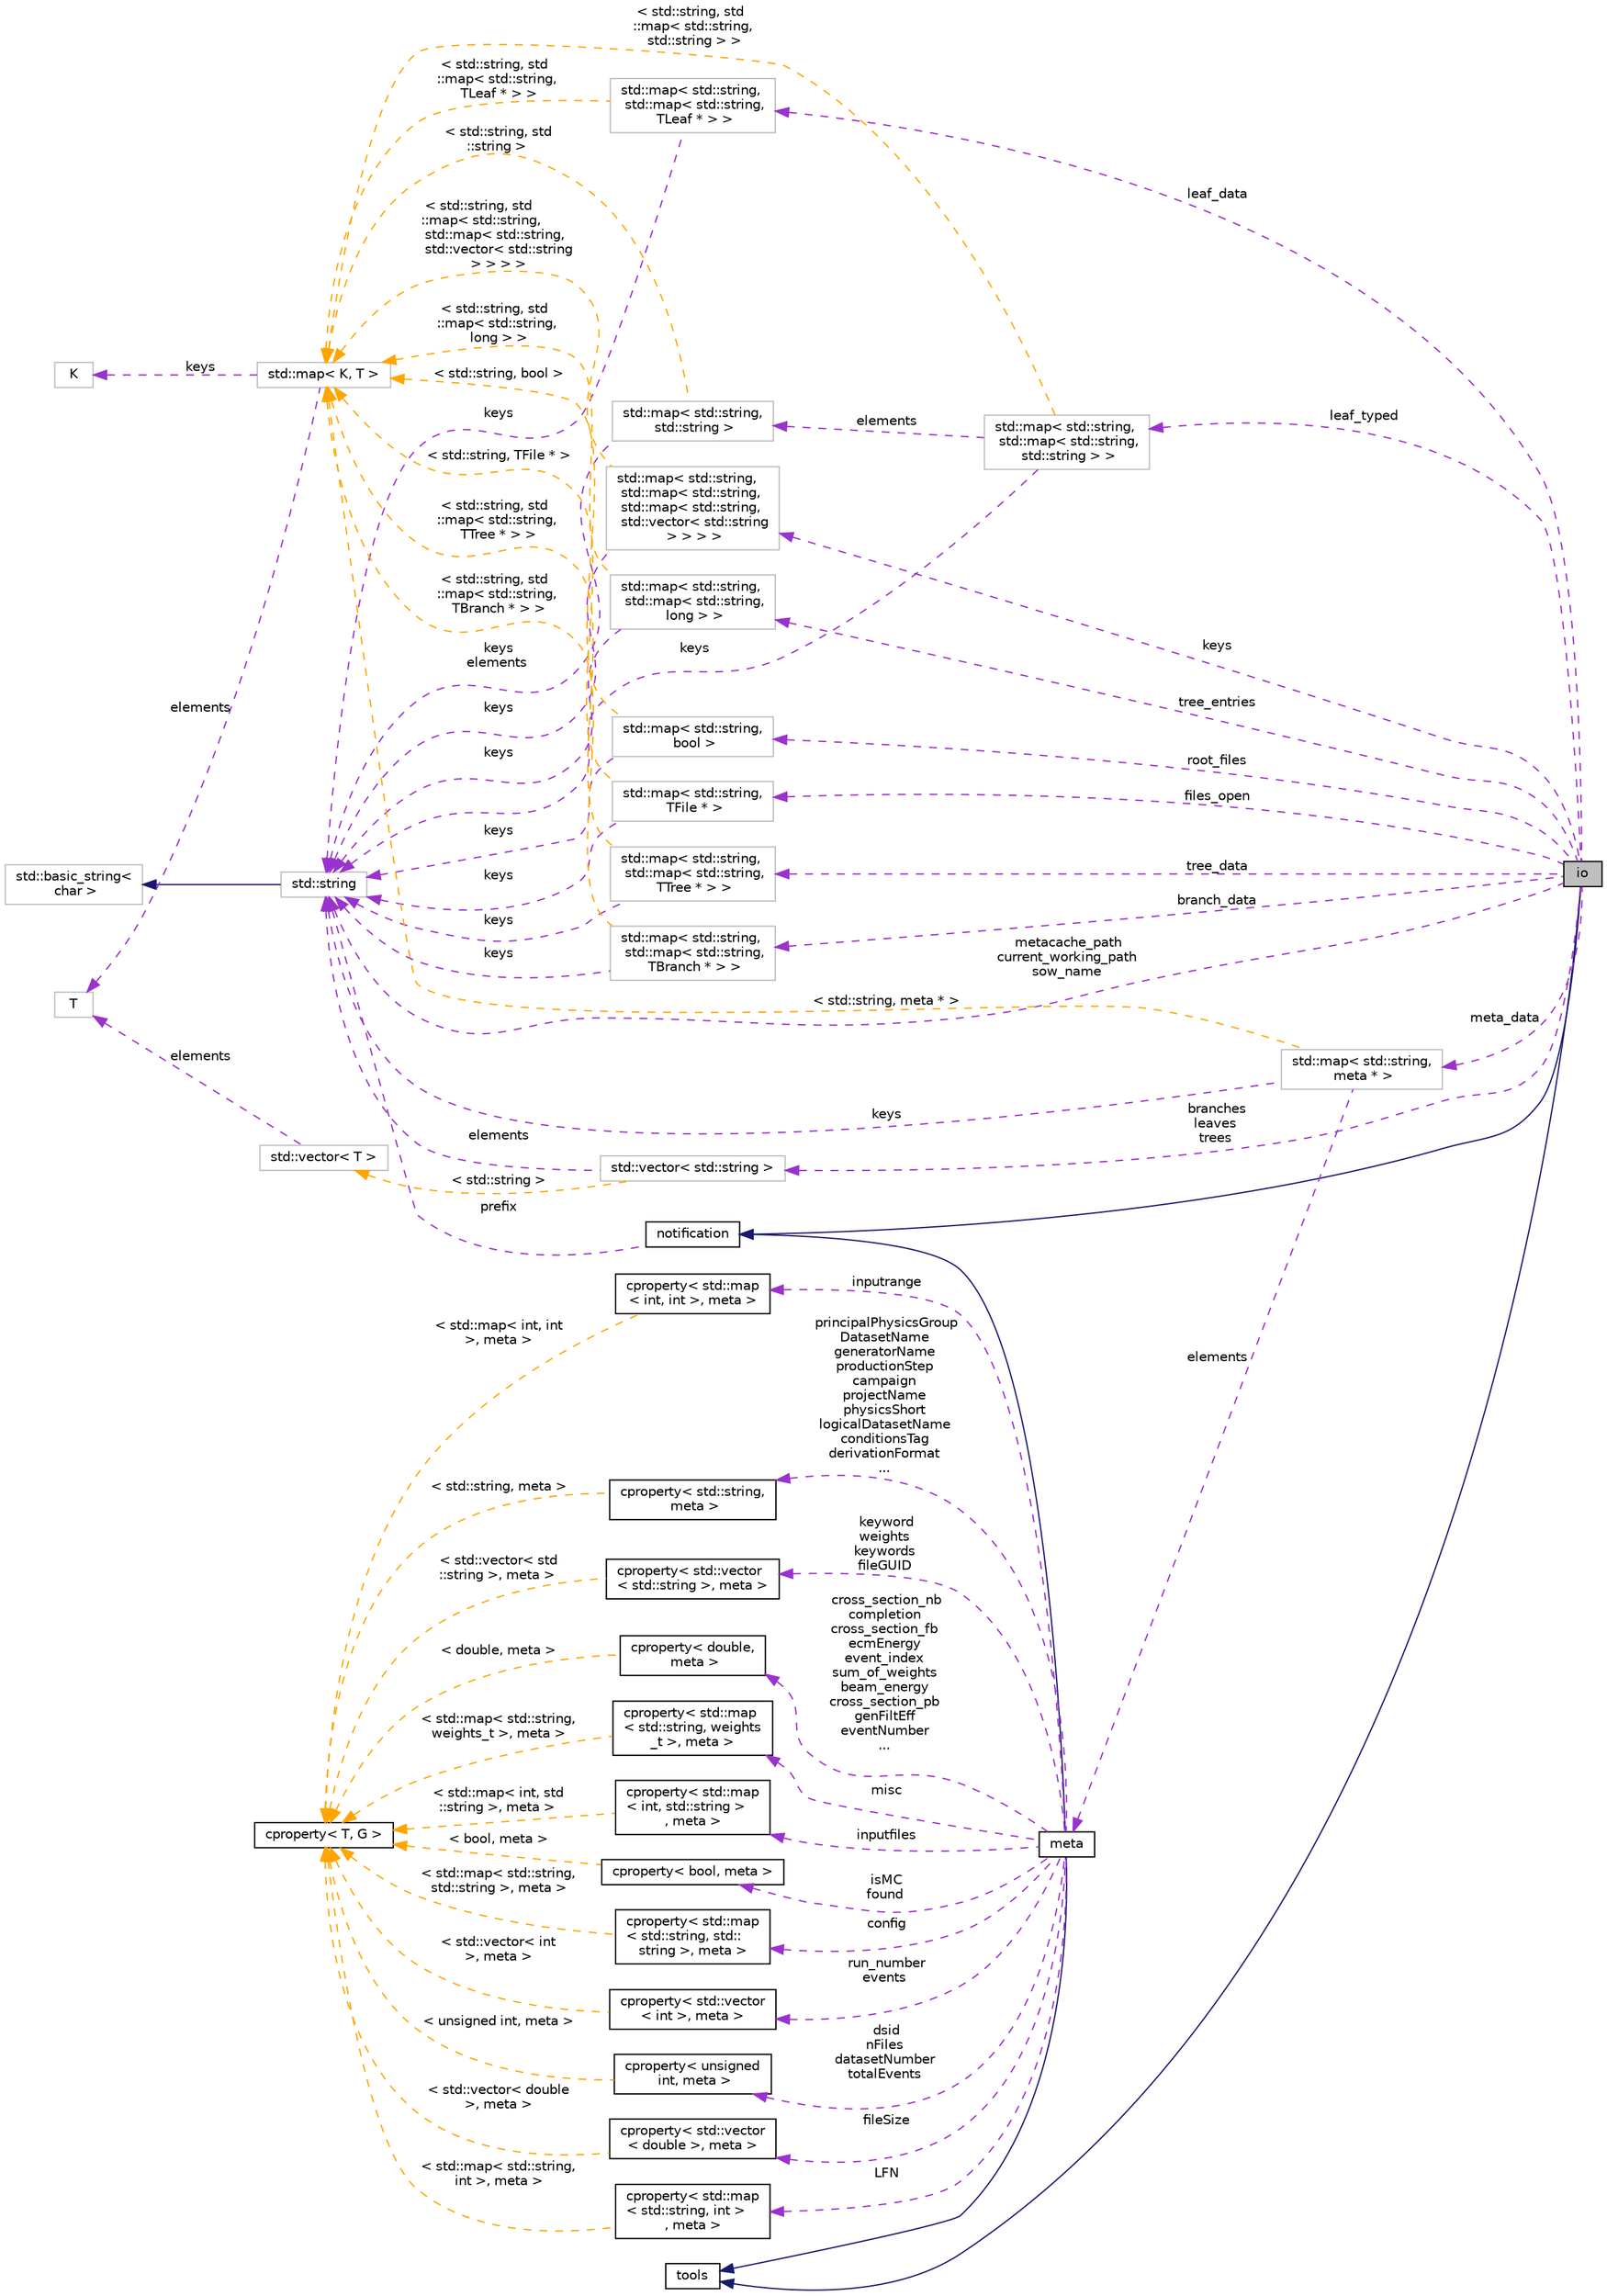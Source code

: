 digraph "io"
{
 // INTERACTIVE_SVG=YES
 // LATEX_PDF_SIZE
  edge [fontname="Helvetica",fontsize="10",labelfontname="Helvetica",labelfontsize="10"];
  node [fontname="Helvetica",fontsize="10",shape=record];
  rankdir="LR";
  Node1 [label="io",height=0.2,width=0.4,color="black", fillcolor="grey75", style="filled", fontcolor="black",tooltip="< Inherits from the notification class for logging capabilities."];
  Node2 -> Node1 [dir="back",color="midnightblue",fontsize="10",style="solid",fontname="Helvetica"];
  Node2 [label="tools",height=0.2,width=0.4,color="black", fillcolor="white", style="filled",URL="$classtools.html",tooltip="Provides a wide range of utility functions used throughout the framework."];
  Node3 -> Node1 [dir="back",color="midnightblue",fontsize="10",style="solid",fontname="Helvetica"];
  Node3 [label="notification",height=0.2,width=0.4,color="black", fillcolor="white", style="filled",URL="$classnotification.html",tooltip="Provides logging and messaging functionality with various severity levels."];
  Node4 -> Node3 [dir="back",color="darkorchid3",fontsize="10",style="dashed",label=" prefix" ,fontname="Helvetica"];
  Node4 [label="std::string",height=0.2,width=0.4,color="grey75", fillcolor="white", style="filled",tooltip="STL class."];
  Node5 -> Node4 [dir="back",color="midnightblue",fontsize="10",style="solid",fontname="Helvetica"];
  Node5 [label="std::basic_string\<\l char \>",height=0.2,width=0.4,color="grey75", fillcolor="white", style="filled",tooltip="STL class."];
  Node6 -> Node1 [dir="back",color="darkorchid3",fontsize="10",style="dashed",label=" keys" ,fontname="Helvetica"];
  Node6 [label="std::map\< std::string,\l std::map\< std::string,\l std::map\< std::string,\l std::vector\< std::string\l \> \> \> \>",height=0.2,width=0.4,color="grey75", fillcolor="white", style="filled",tooltip=" "];
  Node4 -> Node6 [dir="back",color="darkorchid3",fontsize="10",style="dashed",label=" keys" ,fontname="Helvetica"];
  Node7 -> Node6 [dir="back",color="orange",fontsize="10",style="dashed",label=" \< std::string, std\l::map\< std::string,\l std::map\< std::string,\l std::vector\< std::string\l \> \> \> \>" ,fontname="Helvetica"];
  Node7 [label="std::map\< K, T \>",height=0.2,width=0.4,color="grey75", fillcolor="white", style="filled",tooltip="STL class."];
  Node8 -> Node7 [dir="back",color="darkorchid3",fontsize="10",style="dashed",label=" keys" ,fontname="Helvetica"];
  Node8 [label="K",height=0.2,width=0.4,color="grey75", fillcolor="white", style="filled",tooltip=" "];
  Node9 -> Node7 [dir="back",color="darkorchid3",fontsize="10",style="dashed",label=" elements" ,fontname="Helvetica"];
  Node9 [label="T",height=0.2,width=0.4,color="grey75", fillcolor="white", style="filled",tooltip=" "];
  Node10 -> Node1 [dir="back",color="darkorchid3",fontsize="10",style="dashed",label=" branch_data" ,fontname="Helvetica"];
  Node10 [label="std::map\< std::string,\l std::map\< std::string,\l TBranch * \> \>",height=0.2,width=0.4,color="grey75", fillcolor="white", style="filled",tooltip=" "];
  Node4 -> Node10 [dir="back",color="darkorchid3",fontsize="10",style="dashed",label=" keys" ,fontname="Helvetica"];
  Node7 -> Node10 [dir="back",color="orange",fontsize="10",style="dashed",label=" \< std::string, std\l::map\< std::string,\l TBranch * \> \>" ,fontname="Helvetica"];
  Node11 -> Node1 [dir="back",color="darkorchid3",fontsize="10",style="dashed",label=" root_files" ,fontname="Helvetica"];
  Node11 [label="std::map\< std::string,\l bool \>",height=0.2,width=0.4,color="grey75", fillcolor="white", style="filled",tooltip=" "];
  Node4 -> Node11 [dir="back",color="darkorchid3",fontsize="10",style="dashed",label=" keys" ,fontname="Helvetica"];
  Node7 -> Node11 [dir="back",color="orange",fontsize="10",style="dashed",label=" \< std::string, bool \>" ,fontname="Helvetica"];
  Node12 -> Node1 [dir="back",color="darkorchid3",fontsize="10",style="dashed",label=" leaf_data" ,fontname="Helvetica"];
  Node12 [label="std::map\< std::string,\l std::map\< std::string,\l TLeaf * \> \>",height=0.2,width=0.4,color="grey75", fillcolor="white", style="filled",tooltip=" "];
  Node4 -> Node12 [dir="back",color="darkorchid3",fontsize="10",style="dashed",label=" keys" ,fontname="Helvetica"];
  Node7 -> Node12 [dir="back",color="orange",fontsize="10",style="dashed",label=" \< std::string, std\l::map\< std::string,\l TLeaf * \> \>" ,fontname="Helvetica"];
  Node13 -> Node1 [dir="back",color="darkorchid3",fontsize="10",style="dashed",label=" meta_data" ,fontname="Helvetica"];
  Node13 [label="std::map\< std::string,\l meta * \>",height=0.2,width=0.4,color="grey75", fillcolor="white", style="filled",tooltip=" "];
  Node14 -> Node13 [dir="back",color="darkorchid3",fontsize="10",style="dashed",label=" elements" ,fontname="Helvetica"];
  Node14 [label="meta",height=0.2,width=0.4,color="black", fillcolor="white", style="filled",URL="$classmeta.html",tooltip="Provides properties and methods for metadata management."];
  Node2 -> Node14 [dir="back",color="midnightblue",fontsize="10",style="solid",fontname="Helvetica"];
  Node3 -> Node14 [dir="back",color="midnightblue",fontsize="10",style="solid",fontname="Helvetica"];
  Node15 -> Node14 [dir="back",color="darkorchid3",fontsize="10",style="dashed",label=" config" ,fontname="Helvetica"];
  Node15 [label="cproperty\< std::map\l\< std::string, std::\lstring \>, meta \>",height=0.2,width=0.4,color="black", fillcolor="white", style="filled",URL="$classcproperty.html",tooltip=" "];
  Node16 -> Node15 [dir="back",color="orange",fontsize="10",style="dashed",label=" \< std::map\< std::string,\l std::string \>, meta \>" ,fontname="Helvetica"];
  Node16 [label="cproperty\< T, G \>",height=0.2,width=0.4,color="black", fillcolor="white", style="filled",URL="$classcproperty.html",tooltip=" "];
  Node17 -> Node14 [dir="back",color="darkorchid3",fontsize="10",style="dashed",label=" run_number\nevents" ,fontname="Helvetica"];
  Node17 [label="cproperty\< std::vector\l\< int \>, meta \>",height=0.2,width=0.4,color="black", fillcolor="white", style="filled",URL="$classcproperty.html",tooltip=" "];
  Node16 -> Node17 [dir="back",color="orange",fontsize="10",style="dashed",label=" \< std::vector\< int\l \>, meta \>" ,fontname="Helvetica"];
  Node18 -> Node14 [dir="back",color="darkorchid3",fontsize="10",style="dashed",label=" dsid\nnFiles\ndatasetNumber\ntotalEvents" ,fontname="Helvetica"];
  Node18 [label="cproperty\< unsigned\l int, meta \>",height=0.2,width=0.4,color="black", fillcolor="white", style="filled",URL="$classcproperty.html",tooltip=" "];
  Node16 -> Node18 [dir="back",color="orange",fontsize="10",style="dashed",label=" \< unsigned int, meta \>" ,fontname="Helvetica"];
  Node19 -> Node14 [dir="back",color="darkorchid3",fontsize="10",style="dashed",label=" fileSize" ,fontname="Helvetica"];
  Node19 [label="cproperty\< std::vector\l\< double \>, meta \>",height=0.2,width=0.4,color="black", fillcolor="white", style="filled",URL="$classcproperty.html",tooltip=" "];
  Node16 -> Node19 [dir="back",color="orange",fontsize="10",style="dashed",label=" \< std::vector\< double\l \>, meta \>" ,fontname="Helvetica"];
  Node20 -> Node14 [dir="back",color="darkorchid3",fontsize="10",style="dashed",label=" LFN" ,fontname="Helvetica"];
  Node20 [label="cproperty\< std::map\l\< std::string, int \>\l, meta \>",height=0.2,width=0.4,color="black", fillcolor="white", style="filled",URL="$classcproperty.html",tooltip=" "];
  Node16 -> Node20 [dir="back",color="orange",fontsize="10",style="dashed",label=" \< std::map\< std::string,\l int \>, meta \>" ,fontname="Helvetica"];
  Node21 -> Node14 [dir="back",color="darkorchid3",fontsize="10",style="dashed",label=" inputrange" ,fontname="Helvetica"];
  Node21 [label="cproperty\< std::map\l\< int, int \>, meta \>",height=0.2,width=0.4,color="black", fillcolor="white", style="filled",URL="$classcproperty.html",tooltip=" "];
  Node16 -> Node21 [dir="back",color="orange",fontsize="10",style="dashed",label=" \< std::map\< int, int\l \>, meta \>" ,fontname="Helvetica"];
  Node22 -> Node14 [dir="back",color="darkorchid3",fontsize="10",style="dashed",label=" keyword\nweights\nkeywords\nfileGUID" ,fontname="Helvetica"];
  Node22 [label="cproperty\< std::vector\l\< std::string \>, meta \>",height=0.2,width=0.4,color="black", fillcolor="white", style="filled",URL="$classcproperty.html",tooltip=" "];
  Node16 -> Node22 [dir="back",color="orange",fontsize="10",style="dashed",label=" \< std::vector\< std\l::string \>, meta \>" ,fontname="Helvetica"];
  Node23 -> Node14 [dir="back",color="darkorchid3",fontsize="10",style="dashed",label=" principalPhysicsGroup\nDatasetName\ngeneratorName\nproductionStep\ncampaign\nprojectName\nphysicsShort\nlogicalDatasetName\nconditionsTag\nderivationFormat\n..." ,fontname="Helvetica"];
  Node23 [label="cproperty\< std::string,\l meta \>",height=0.2,width=0.4,color="black", fillcolor="white", style="filled",URL="$classcproperty.html",tooltip=" "];
  Node16 -> Node23 [dir="back",color="orange",fontsize="10",style="dashed",label=" \< std::string, meta \>" ,fontname="Helvetica"];
  Node24 -> Node14 [dir="back",color="darkorchid3",fontsize="10",style="dashed",label=" cross_section_nb\ncompletion\ncross_section_fb\necmEnergy\nevent_index\nsum_of_weights\nbeam_energy\ncross_section_pb\ngenFiltEff\neventNumber\n..." ,fontname="Helvetica"];
  Node24 [label="cproperty\< double,\l meta \>",height=0.2,width=0.4,color="black", fillcolor="white", style="filled",URL="$classcproperty.html",tooltip=" "];
  Node16 -> Node24 [dir="back",color="orange",fontsize="10",style="dashed",label=" \< double, meta \>" ,fontname="Helvetica"];
  Node25 -> Node14 [dir="back",color="darkorchid3",fontsize="10",style="dashed",label=" misc" ,fontname="Helvetica"];
  Node25 [label="cproperty\< std::map\l\< std::string, weights\l_t \>, meta \>",height=0.2,width=0.4,color="black", fillcolor="white", style="filled",URL="$classcproperty.html",tooltip=" "];
  Node16 -> Node25 [dir="back",color="orange",fontsize="10",style="dashed",label=" \< std::map\< std::string,\l weights_t \>, meta \>" ,fontname="Helvetica"];
  Node26 -> Node14 [dir="back",color="darkorchid3",fontsize="10",style="dashed",label=" inputfiles" ,fontname="Helvetica"];
  Node26 [label="cproperty\< std::map\l\< int, std::string \>\l, meta \>",height=0.2,width=0.4,color="black", fillcolor="white", style="filled",URL="$classcproperty.html",tooltip=" "];
  Node16 -> Node26 [dir="back",color="orange",fontsize="10",style="dashed",label=" \< std::map\< int, std\l::string \>, meta \>" ,fontname="Helvetica"];
  Node27 -> Node14 [dir="back",color="darkorchid3",fontsize="10",style="dashed",label=" isMC\nfound" ,fontname="Helvetica"];
  Node27 [label="cproperty\< bool, meta \>",height=0.2,width=0.4,color="black", fillcolor="white", style="filled",URL="$classcproperty.html",tooltip=" "];
  Node16 -> Node27 [dir="back",color="orange",fontsize="10",style="dashed",label=" \< bool, meta \>" ,fontname="Helvetica"];
  Node4 -> Node13 [dir="back",color="darkorchid3",fontsize="10",style="dashed",label=" keys" ,fontname="Helvetica"];
  Node7 -> Node13 [dir="back",color="orange",fontsize="10",style="dashed",label=" \< std::string, meta * \>" ,fontname="Helvetica"];
  Node28 -> Node1 [dir="back",color="darkorchid3",fontsize="10",style="dashed",label=" files_open" ,fontname="Helvetica"];
  Node28 [label="std::map\< std::string,\l TFile * \>",height=0.2,width=0.4,color="grey75", fillcolor="white", style="filled",tooltip=" "];
  Node4 -> Node28 [dir="back",color="darkorchid3",fontsize="10",style="dashed",label=" keys" ,fontname="Helvetica"];
  Node7 -> Node28 [dir="back",color="orange",fontsize="10",style="dashed",label=" \< std::string, TFile * \>" ,fontname="Helvetica"];
  Node4 -> Node1 [dir="back",color="darkorchid3",fontsize="10",style="dashed",label=" metacache_path\ncurrent_working_path\nsow_name" ,fontname="Helvetica"];
  Node29 -> Node1 [dir="back",color="darkorchid3",fontsize="10",style="dashed",label=" tree_data" ,fontname="Helvetica"];
  Node29 [label="std::map\< std::string,\l std::map\< std::string,\l TTree * \> \>",height=0.2,width=0.4,color="grey75", fillcolor="white", style="filled",tooltip=" "];
  Node4 -> Node29 [dir="back",color="darkorchid3",fontsize="10",style="dashed",label=" keys" ,fontname="Helvetica"];
  Node7 -> Node29 [dir="back",color="orange",fontsize="10",style="dashed",label=" \< std::string, std\l::map\< std::string,\l TTree * \> \>" ,fontname="Helvetica"];
  Node30 -> Node1 [dir="back",color="darkorchid3",fontsize="10",style="dashed",label=" tree_entries" ,fontname="Helvetica"];
  Node30 [label="std::map\< std::string,\l std::map\< std::string,\l long \> \>",height=0.2,width=0.4,color="grey75", fillcolor="white", style="filled",tooltip=" "];
  Node4 -> Node30 [dir="back",color="darkorchid3",fontsize="10",style="dashed",label=" keys" ,fontname="Helvetica"];
  Node7 -> Node30 [dir="back",color="orange",fontsize="10",style="dashed",label=" \< std::string, std\l::map\< std::string,\l long \> \>" ,fontname="Helvetica"];
  Node31 -> Node1 [dir="back",color="darkorchid3",fontsize="10",style="dashed",label=" leaf_typed" ,fontname="Helvetica"];
  Node31 [label="std::map\< std::string,\l std::map\< std::string,\l std::string \> \>",height=0.2,width=0.4,color="grey75", fillcolor="white", style="filled",tooltip=" "];
  Node32 -> Node31 [dir="back",color="darkorchid3",fontsize="10",style="dashed",label=" elements" ,fontname="Helvetica"];
  Node32 [label="std::map\< std::string,\l std::string \>",height=0.2,width=0.4,color="grey75", fillcolor="white", style="filled",tooltip=" "];
  Node4 -> Node32 [dir="back",color="darkorchid3",fontsize="10",style="dashed",label=" keys\nelements" ,fontname="Helvetica"];
  Node7 -> Node32 [dir="back",color="orange",fontsize="10",style="dashed",label=" \< std::string, std\l::string \>" ,fontname="Helvetica"];
  Node4 -> Node31 [dir="back",color="darkorchid3",fontsize="10",style="dashed",label=" keys" ,fontname="Helvetica"];
  Node7 -> Node31 [dir="back",color="orange",fontsize="10",style="dashed",label=" \< std::string, std\l::map\< std::string,\l std::string \> \>" ,fontname="Helvetica"];
  Node33 -> Node1 [dir="back",color="darkorchid3",fontsize="10",style="dashed",label=" branches\nleaves\ntrees" ,fontname="Helvetica"];
  Node33 [label="std::vector\< std::string \>",height=0.2,width=0.4,color="grey75", fillcolor="white", style="filled",tooltip=" "];
  Node4 -> Node33 [dir="back",color="darkorchid3",fontsize="10",style="dashed",label=" elements" ,fontname="Helvetica"];
  Node34 -> Node33 [dir="back",color="orange",fontsize="10",style="dashed",label=" \< std::string \>" ,fontname="Helvetica"];
  Node34 [label="std::vector\< T \>",height=0.2,width=0.4,color="grey75", fillcolor="white", style="filled",tooltip="STL class."];
  Node9 -> Node34 [dir="back",color="darkorchid3",fontsize="10",style="dashed",label=" elements" ,fontname="Helvetica"];
}
